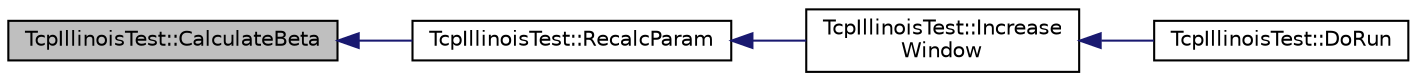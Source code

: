 digraph "TcpIllinoisTest::CalculateBeta"
{
  edge [fontname="Helvetica",fontsize="10",labelfontname="Helvetica",labelfontsize="10"];
  node [fontname="Helvetica",fontsize="10",shape=record];
  rankdir="LR";
  Node1 [label="TcpIllinoisTest::CalculateBeta",height=0.2,width=0.4,color="black", fillcolor="grey75", style="filled", fontcolor="black"];
  Node1 -> Node2 [dir="back",color="midnightblue",fontsize="10",style="solid"];
  Node2 [label="TcpIllinoisTest::RecalcParam",height=0.2,width=0.4,color="black", fillcolor="white", style="filled",URL="$de/d2d/classTcpIllinoisTest.html#a3f3db45f9efc88dd60146c6f3dd02be0",tooltip="Recalculate the internal TCP Illinois params. "];
  Node2 -> Node3 [dir="back",color="midnightblue",fontsize="10",style="solid"];
  Node3 [label="TcpIllinoisTest::Increase\lWindow",height=0.2,width=0.4,color="black", fillcolor="white", style="filled",URL="$de/d2d/classTcpIllinoisTest.html#a4c31729e231aa7652ce8e221f8004d5a",tooltip="Increases the TCP window. "];
  Node3 -> Node4 [dir="back",color="midnightblue",fontsize="10",style="solid"];
  Node4 [label="TcpIllinoisTest::DoRun",height=0.2,width=0.4,color="black", fillcolor="white", style="filled",URL="$de/d2d/classTcpIllinoisTest.html#a496fabd3bdc6378fda2a552d7cc202c9",tooltip="Implementation to actually run this TestCase. "];
}

